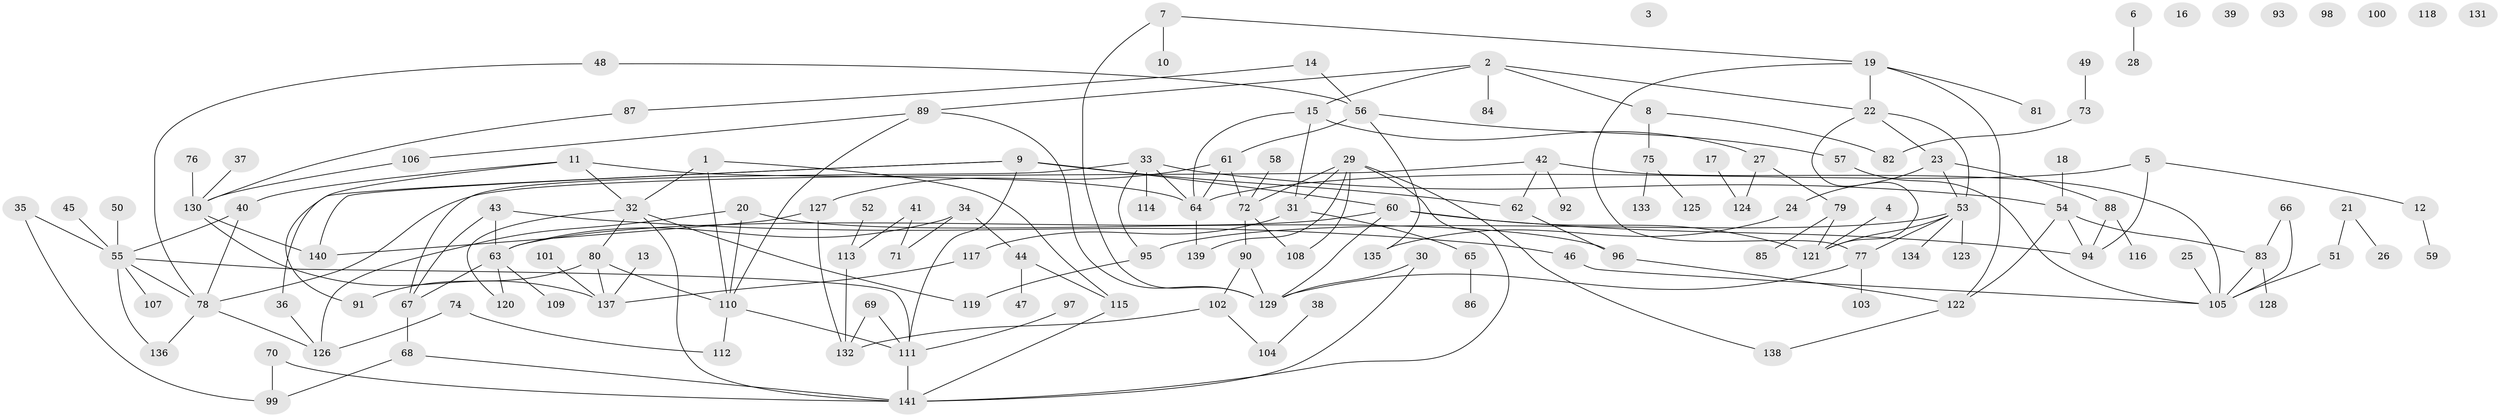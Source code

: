 // coarse degree distribution, {0: 0.08163265306122448, 1: 0.3163265306122449, 2: 0.25510204081632654, 3: 0.07142857142857142, 5: 0.07142857142857142, 4: 0.09183673469387756, 7: 0.030612244897959183, 9: 0.02040816326530612, 10: 0.02040816326530612, 6: 0.030612244897959183, 8: 0.01020408163265306}
// Generated by graph-tools (version 1.1) at 2025/44/03/04/25 21:44:00]
// undirected, 141 vertices, 187 edges
graph export_dot {
graph [start="1"]
  node [color=gray90,style=filled];
  1;
  2;
  3;
  4;
  5;
  6;
  7;
  8;
  9;
  10;
  11;
  12;
  13;
  14;
  15;
  16;
  17;
  18;
  19;
  20;
  21;
  22;
  23;
  24;
  25;
  26;
  27;
  28;
  29;
  30;
  31;
  32;
  33;
  34;
  35;
  36;
  37;
  38;
  39;
  40;
  41;
  42;
  43;
  44;
  45;
  46;
  47;
  48;
  49;
  50;
  51;
  52;
  53;
  54;
  55;
  56;
  57;
  58;
  59;
  60;
  61;
  62;
  63;
  64;
  65;
  66;
  67;
  68;
  69;
  70;
  71;
  72;
  73;
  74;
  75;
  76;
  77;
  78;
  79;
  80;
  81;
  82;
  83;
  84;
  85;
  86;
  87;
  88;
  89;
  90;
  91;
  92;
  93;
  94;
  95;
  96;
  97;
  98;
  99;
  100;
  101;
  102;
  103;
  104;
  105;
  106;
  107;
  108;
  109;
  110;
  111;
  112;
  113;
  114;
  115;
  116;
  117;
  118;
  119;
  120;
  121;
  122;
  123;
  124;
  125;
  126;
  127;
  128;
  129;
  130;
  131;
  132;
  133;
  134;
  135;
  136;
  137;
  138;
  139;
  140;
  141;
  1 -- 32;
  1 -- 110;
  1 -- 115;
  2 -- 8;
  2 -- 15;
  2 -- 22;
  2 -- 84;
  2 -- 89;
  4 -- 121;
  5 -- 12;
  5 -- 64;
  5 -- 94;
  6 -- 28;
  7 -- 10;
  7 -- 19;
  7 -- 129;
  8 -- 75;
  8 -- 82;
  9 -- 36;
  9 -- 60;
  9 -- 62;
  9 -- 111;
  9 -- 140;
  11 -- 32;
  11 -- 40;
  11 -- 64;
  11 -- 91;
  12 -- 59;
  13 -- 137;
  14 -- 56;
  14 -- 87;
  15 -- 27;
  15 -- 31;
  15 -- 64;
  17 -- 124;
  18 -- 54;
  19 -- 22;
  19 -- 77;
  19 -- 81;
  19 -- 122;
  20 -- 96;
  20 -- 110;
  20 -- 126;
  21 -- 26;
  21 -- 51;
  22 -- 23;
  22 -- 53;
  22 -- 121;
  23 -- 24;
  23 -- 53;
  23 -- 88;
  24 -- 135;
  25 -- 105;
  27 -- 79;
  27 -- 124;
  29 -- 31;
  29 -- 72;
  29 -- 108;
  29 -- 138;
  29 -- 139;
  29 -- 141;
  30 -- 129;
  30 -- 141;
  31 -- 65;
  31 -- 117;
  32 -- 80;
  32 -- 119;
  32 -- 120;
  32 -- 141;
  33 -- 54;
  33 -- 64;
  33 -- 67;
  33 -- 95;
  33 -- 114;
  34 -- 44;
  34 -- 63;
  34 -- 71;
  35 -- 55;
  35 -- 99;
  36 -- 126;
  37 -- 130;
  38 -- 104;
  40 -- 55;
  40 -- 78;
  41 -- 71;
  41 -- 113;
  42 -- 62;
  42 -- 78;
  42 -- 92;
  42 -- 105;
  43 -- 46;
  43 -- 63;
  43 -- 67;
  44 -- 47;
  44 -- 115;
  45 -- 55;
  46 -- 105;
  48 -- 56;
  48 -- 78;
  49 -- 73;
  50 -- 55;
  51 -- 105;
  52 -- 113;
  53 -- 77;
  53 -- 95;
  53 -- 121;
  53 -- 123;
  53 -- 134;
  54 -- 83;
  54 -- 94;
  54 -- 122;
  55 -- 78;
  55 -- 107;
  55 -- 111;
  55 -- 136;
  56 -- 57;
  56 -- 61;
  56 -- 135;
  57 -- 105;
  58 -- 72;
  60 -- 63;
  60 -- 94;
  60 -- 121;
  60 -- 129;
  61 -- 64;
  61 -- 72;
  61 -- 127;
  62 -- 96;
  63 -- 67;
  63 -- 109;
  63 -- 120;
  64 -- 139;
  65 -- 86;
  66 -- 83;
  66 -- 105;
  67 -- 68;
  68 -- 99;
  68 -- 141;
  69 -- 111;
  69 -- 132;
  70 -- 99;
  70 -- 141;
  72 -- 90;
  72 -- 108;
  73 -- 82;
  74 -- 112;
  74 -- 126;
  75 -- 125;
  75 -- 133;
  76 -- 130;
  77 -- 103;
  77 -- 129;
  78 -- 126;
  78 -- 136;
  79 -- 85;
  79 -- 121;
  80 -- 91;
  80 -- 110;
  80 -- 137;
  83 -- 105;
  83 -- 128;
  87 -- 130;
  88 -- 94;
  88 -- 116;
  89 -- 106;
  89 -- 110;
  89 -- 129;
  90 -- 102;
  90 -- 129;
  95 -- 119;
  96 -- 122;
  97 -- 111;
  101 -- 137;
  102 -- 104;
  102 -- 132;
  106 -- 130;
  110 -- 111;
  110 -- 112;
  111 -- 141;
  113 -- 132;
  115 -- 141;
  117 -- 137;
  122 -- 138;
  127 -- 132;
  127 -- 140;
  130 -- 137;
  130 -- 140;
}

